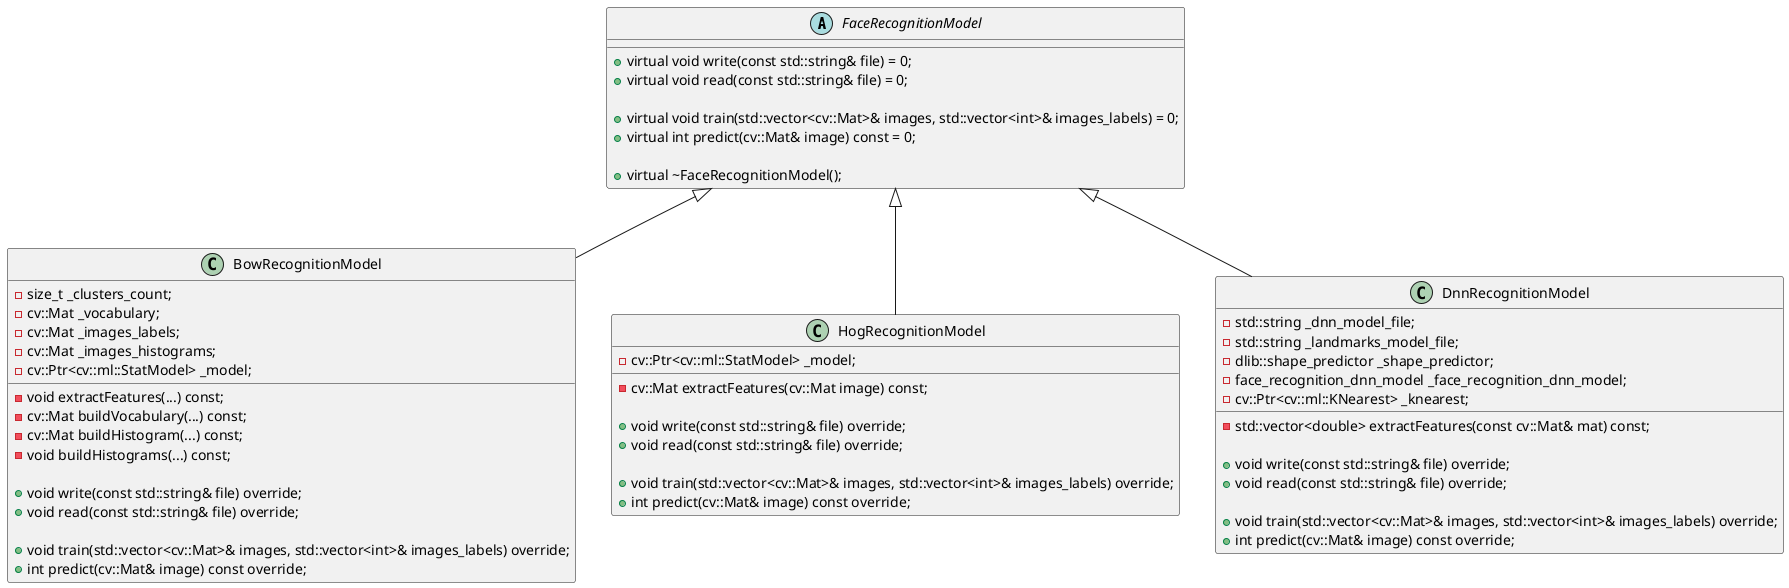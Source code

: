 @startuml

abstract class FaceRecognitionModel {
+ virtual void write(const std::string& file) = 0;
+ virtual void read(const std::string& file) = 0;

+ virtual void train(std::vector<cv::Mat>& images, std::vector<int>& images_labels) = 0;
+ virtual int predict(cv::Mat& image) const = 0;

+ virtual ~FaceRecognitionModel();
}

class BowRecognitionModel {
- size_t _clusters_count;
- cv::Mat _vocabulary;
- cv::Mat _images_labels;
- cv::Mat _images_histograms;
- cv::Ptr<cv::ml::StatModel> _model;

- void extractFeatures(...) const;
- cv::Mat buildVocabulary(...) const;
- cv::Mat buildHistogram(...) const;
- void buildHistograms(...) const;

+ void write(const std::string& file) override;
+ void read(const std::string& file) override;

+ void train(std::vector<cv::Mat>& images, std::vector<int>& images_labels) override;
+ int predict(cv::Mat& image) const override;
}

class HogRecognitionModel {
- cv::Ptr<cv::ml::StatModel> _model;
- cv::Mat extractFeatures(cv::Mat image) const;

+ void write(const std::string& file) override;
+ void read(const std::string& file) override;

+ void train(std::vector<cv::Mat>& images, std::vector<int>& images_labels) override;
+ int predict(cv::Mat& image) const override;
}

class DnnRecognitionModel {
- std::string _dnn_model_file;
- std::string _landmarks_model_file;
- dlib::shape_predictor _shape_predictor;
- face_recognition_dnn_model _face_recognition_dnn_model;
- cv::Ptr<cv::ml::KNearest> _knearest;

- std::vector<double> extractFeatures(const cv::Mat& mat) const;

+ void write(const std::string& file) override;
+ void read(const std::string& file) override;

+ void train(std::vector<cv::Mat>& images, std::vector<int>& images_labels) override;
+ int predict(cv::Mat& image) const override;
}

FaceRecognitionModel <|-- BowRecognitionModel
FaceRecognitionModel <|-- HogRecognitionModel
FaceRecognitionModel <|-- DnnRecognitionModel

@enduml
